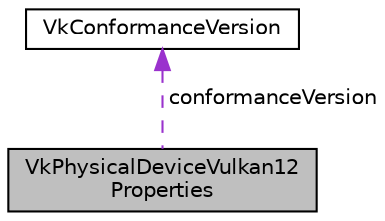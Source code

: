 digraph "VkPhysicalDeviceVulkan12Properties"
{
 // LATEX_PDF_SIZE
  edge [fontname="Helvetica",fontsize="10",labelfontname="Helvetica",labelfontsize="10"];
  node [fontname="Helvetica",fontsize="10",shape=record];
  Node1 [label="VkPhysicalDeviceVulkan12\lProperties",height=0.2,width=0.4,color="black", fillcolor="grey75", style="filled", fontcolor="black",tooltip=" "];
  Node2 -> Node1 [dir="back",color="darkorchid3",fontsize="10",style="dashed",label=" conformanceVersion" ,fontname="Helvetica"];
  Node2 [label="VkConformanceVersion",height=0.2,width=0.4,color="black", fillcolor="white", style="filled",URL="$structVkConformanceVersion.html",tooltip=" "];
}
